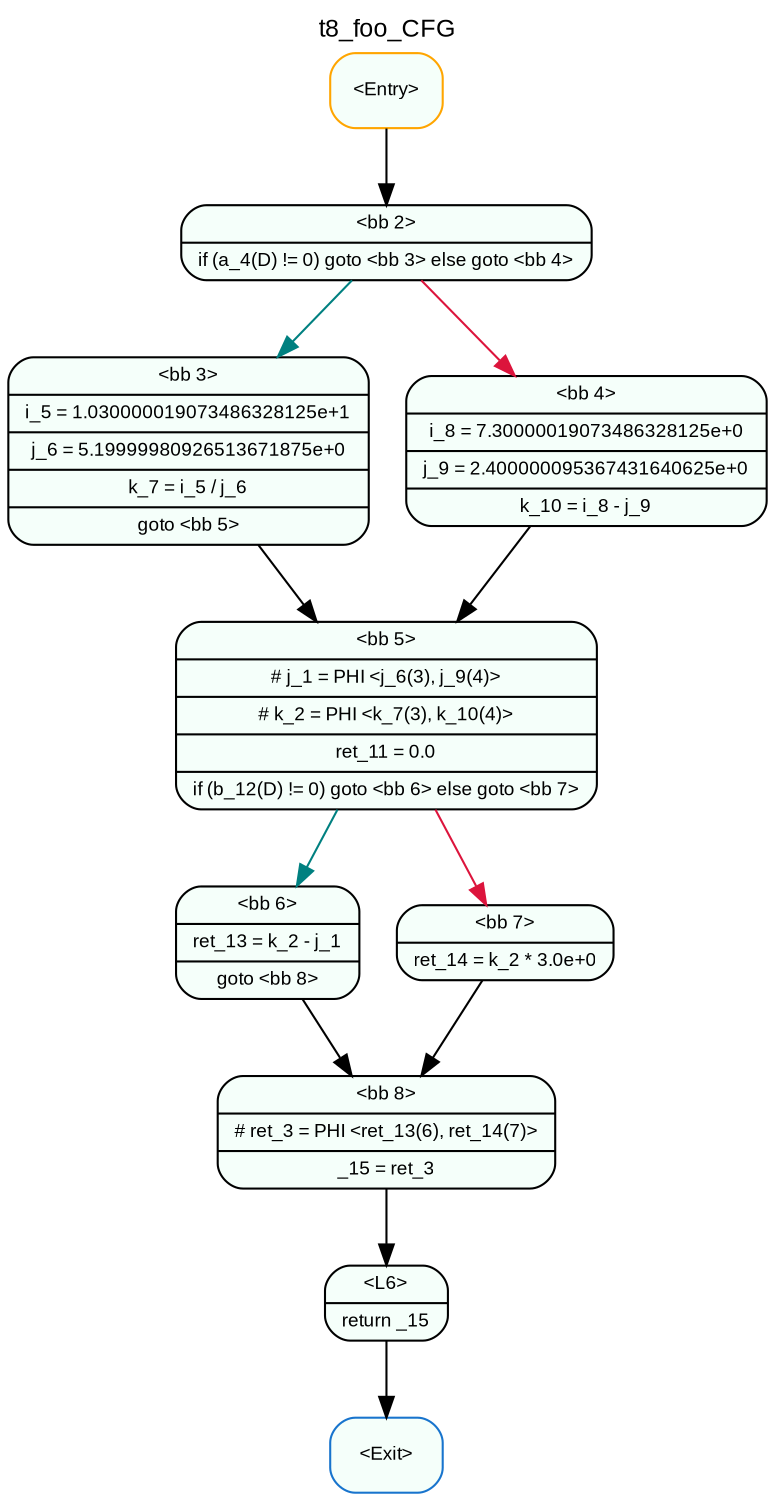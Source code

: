 digraph t8_foo_CFG { 
	label=t8_foo_CFG
	center=true
	labelloc=top
	fontname=Arial
	fontsize=12
	edge[fontname=Arial, fontsize=10]
	node[fontname=Arial, fontsize=9]

		Node_0 -> Node_1 [color=black]
		Node_1 -> Node_2 [color=teal]
		Node_2 -> Node_3 [color=black]
		Node_3 -> Node_4 [color=teal]
		Node_4 -> Node_5 [color=black]
		Node_5 -> Node_6 [color=black]
		Node_6 -> Node_7 [color=black]
		Node_3 -> Node_8 [color=crimson]
		Node_8 -> Node_5 [color=black]
		Node_1 -> Node_9 [color=crimson]
		Node_9 -> Node_3 [color=black]

	Node_6 [fillcolor=mintcream, color=black, shape=Mrecord, style=filled, label="{ \<L6\>|return _15 }"]
	Node_2 [fillcolor=mintcream, color=black, shape=Mrecord, style=filled, label="{ \<bb 3\>|i_5 = 1.030000019073486328125e+1|j_6 = 5.19999980926513671875e+0|k_7 = i_5 / j_6|goto \<bb 5\> }"]
	Node_7 [fillcolor=mintcream, color=dodgerblue3, shape=Mrecord, style=filled, label="{ \<Exit\> }"]
	Node_5 [fillcolor=mintcream, color=black, shape=Mrecord, style=filled, label="{ \<bb 8\>|# ret_3 = PHI \<ret_13(6), ret_14(7)\>|_15 = ret_3 }"]
	Node_8 [fillcolor=mintcream, color=black, shape=Mrecord, style=filled, label="{ \<bb 7\>|ret_14 = k_2 * 3.0e+0 }"]
	Node_0 [fillcolor=mintcream, color=orange, shape=Mrecord, style=filled, label="{ \<Entry\> }"]
	Node_3 [fillcolor=mintcream, color=black, shape=Mrecord, style=filled, label="{ \<bb 5\>|# j_1 = PHI \<j_6(3), j_9(4)\>|# k_2 = PHI \<k_7(3), k_10(4)\>|ret_11 = 0.0|if (b_12(D) != 0) goto \<bb 6\> else goto \<bb 7\> }"]
	Node_4 [fillcolor=mintcream, color=black, shape=Mrecord, style=filled, label="{ \<bb 6\>|ret_13 = k_2 - j_1|goto \<bb 8\> }"]
	Node_1 [fillcolor=mintcream, color=black, shape=Mrecord, style=filled, label="{ \<bb 2\>|if (a_4(D) != 0) goto \<bb 3\> else goto \<bb 4\> }"]
	Node_9 [fillcolor=mintcream, color=black, shape=Mrecord, style=filled, label="{ \<bb 4\>|i_8 = 7.30000019073486328125e+0|j_9 = 2.400000095367431640625e+0|k_10 = i_8 - j_9 }"]
}
